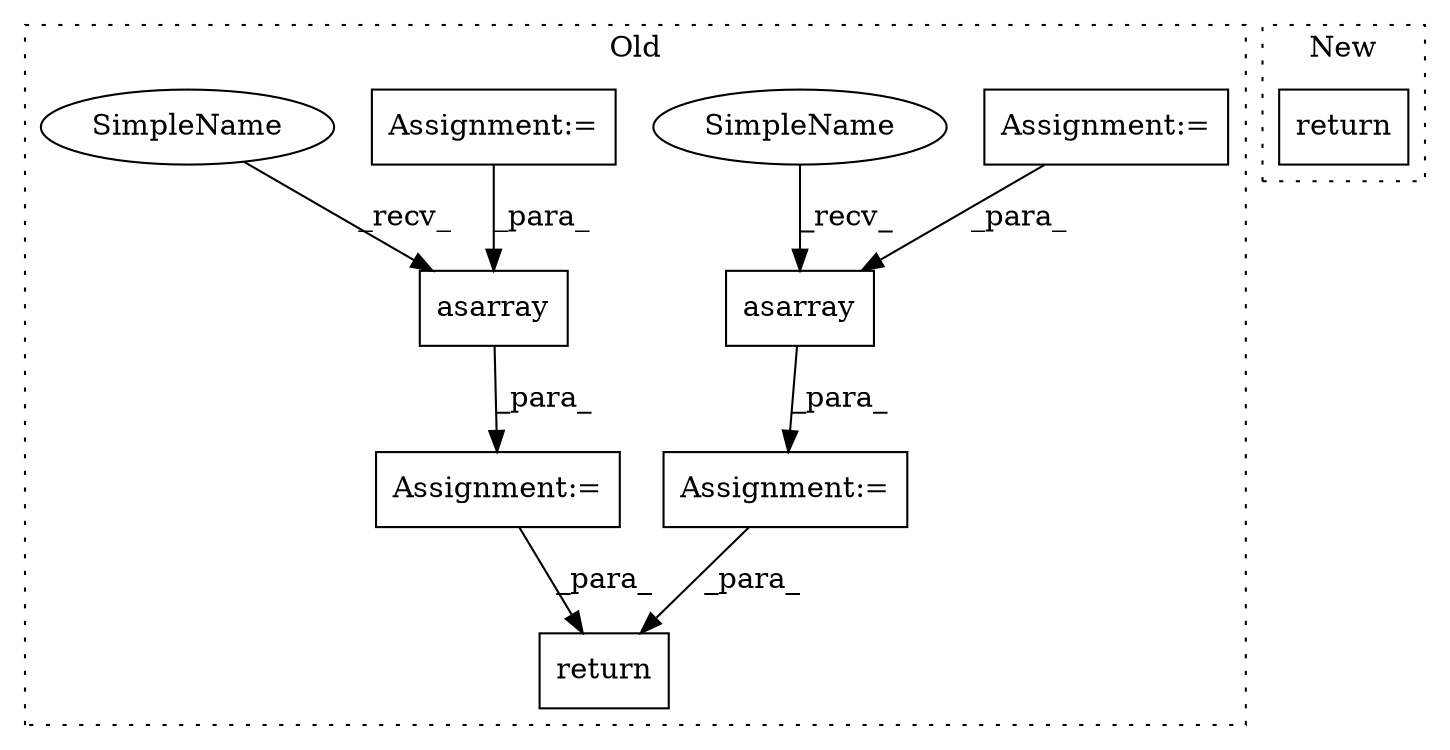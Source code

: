 digraph G {
subgraph cluster0 {
1 [label="asarray" a="32" s="1371,1387" l="8,1" shape="box"];
3 [label="return" a="41" s="1440" l="7" shape="box"];
4 [label="Assignment:=" a="7" s="1261" l="1" shape="box"];
5 [label="Assignment:=" a="7" s="1355" l="1" shape="box"];
6 [label="Assignment:=" a="7" s="1222" l="1" shape="box"];
7 [label="asarray" a="32" s="1277,1294" l="8,1" shape="box"];
8 [label="Assignment:=" a="7" s="1183" l="1" shape="box"];
9 [label="SimpleName" a="42" s="1271" l="5" shape="ellipse"];
10 [label="SimpleName" a="42" s="1365" l="5" shape="ellipse"];
label = "Old";
style="dotted";
}
subgraph cluster1 {
2 [label="return" a="41" s="7436" l="7" shape="box"];
label = "New";
style="dotted";
}
1 -> 5 [label="_para_"];
4 -> 3 [label="_para_"];
5 -> 3 [label="_para_"];
6 -> 1 [label="_para_"];
7 -> 4 [label="_para_"];
8 -> 7 [label="_para_"];
9 -> 7 [label="_recv_"];
10 -> 1 [label="_recv_"];
}